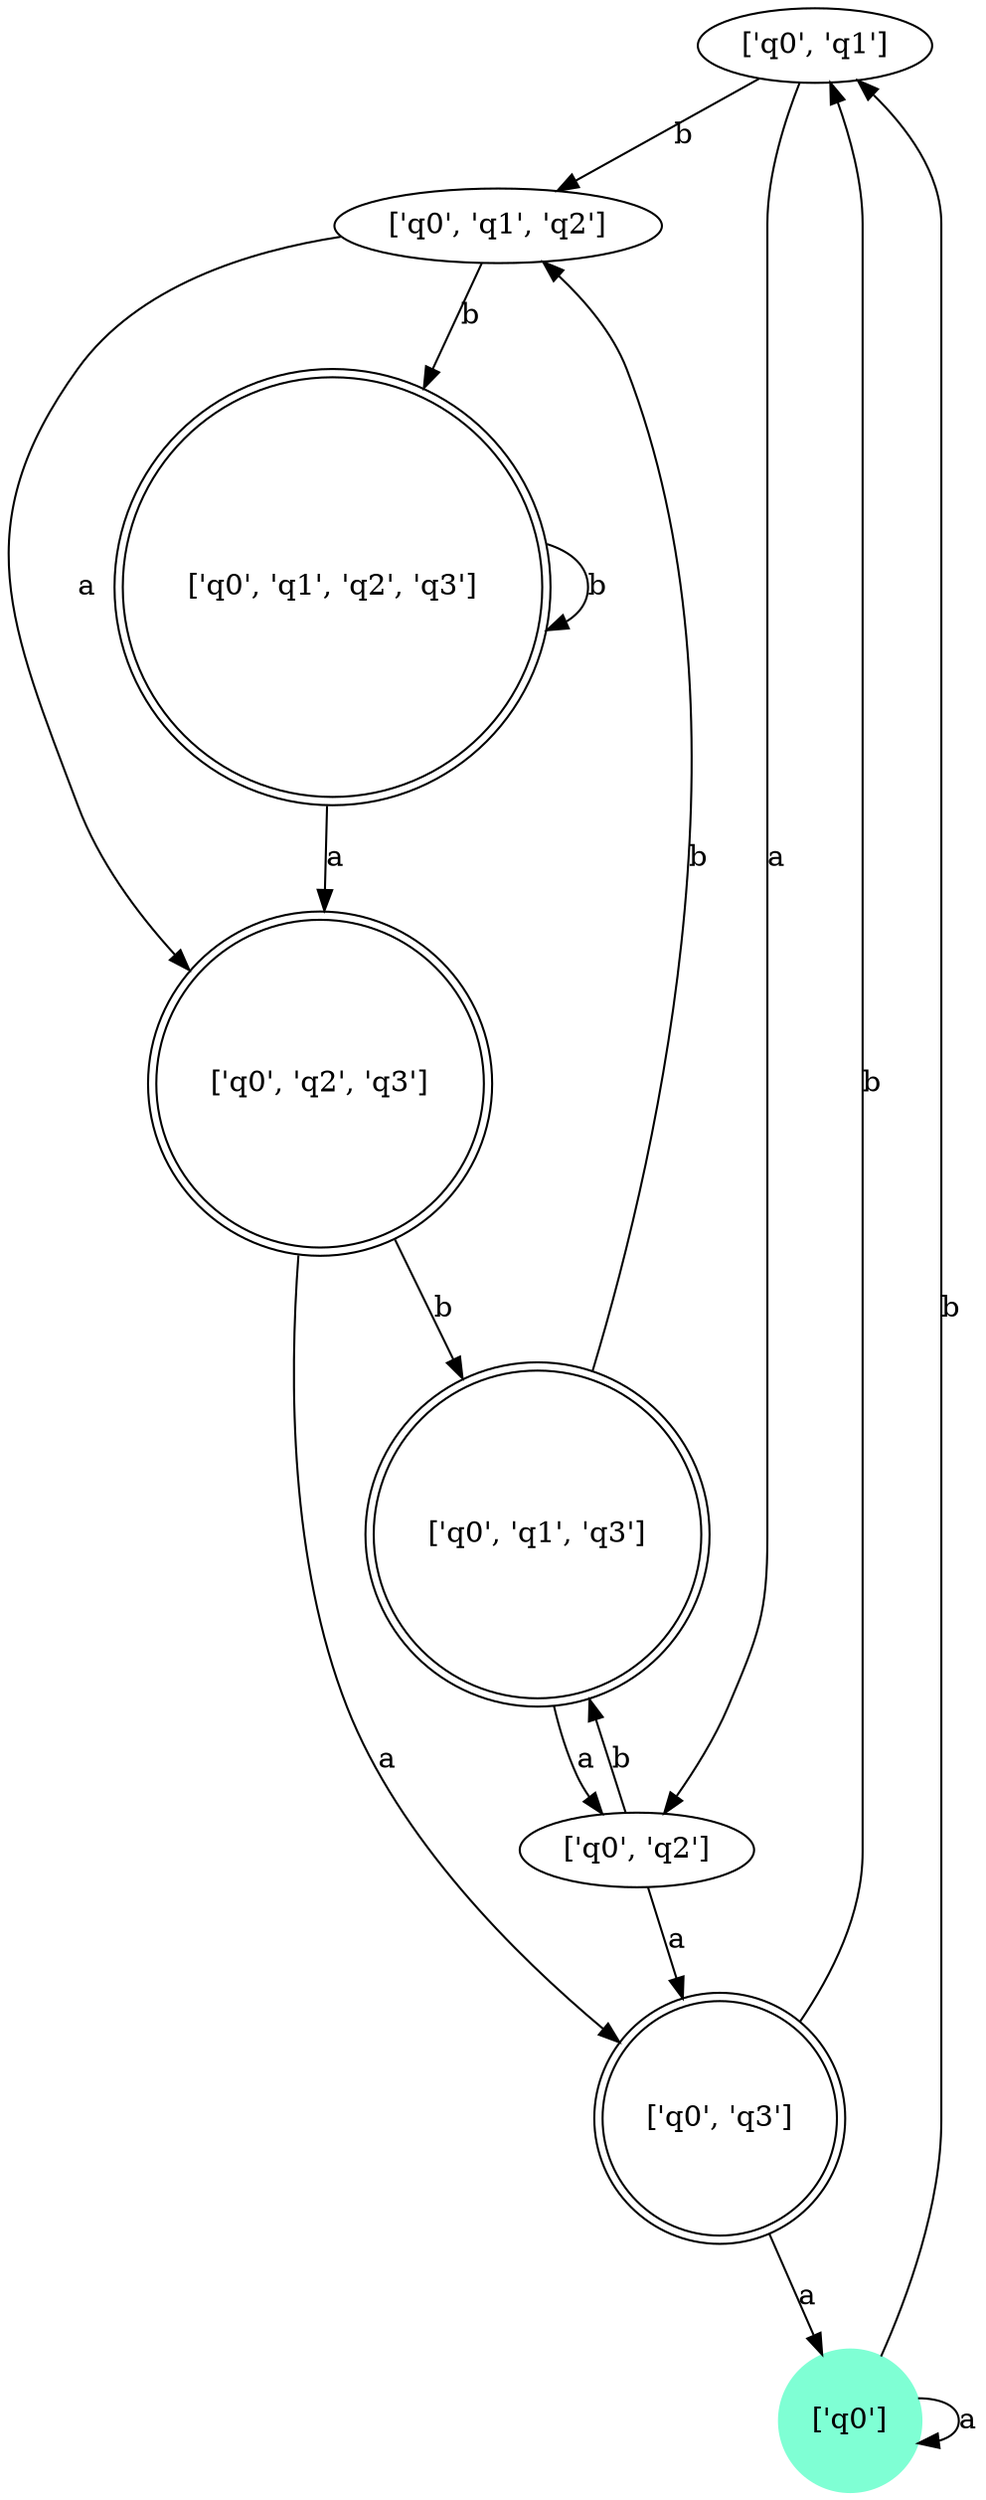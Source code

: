 // FSM
digraph {
	"['q0', 'q1']"
	"['q0', 'q1', 'q2']"
	"['q0', 'q2']"
	node [shape=doublecircle]
	"['q0', 'q3']"
	"['q0', 'q2', 'q3']"
	"['q0', 'q1', 'q3']"
	"['q0', 'q1', 'q2', 'q3']"
	node [color=aquamarine shape=circle style=filled]
	"['q0']"
	node [shape=circle]
	"['q0']" -> "['q0']" [label=a]
	"['q0']" -> "['q0', 'q1']" [label=b]
	"['q0', 'q1']" -> "['q0', 'q2']" [label=a]
	"['q0', 'q1']" -> "['q0', 'q1', 'q2']" [label=b]
	"['q0', 'q2']" -> "['q0', 'q3']" [label=a]
	"['q0', 'q2']" -> "['q0', 'q1', 'q3']" [label=b]
	"['q0', 'q1', 'q2']" -> "['q0', 'q2', 'q3']" [label=a]
	"['q0', 'q1', 'q2']" -> "['q0', 'q1', 'q2', 'q3']" [label=b]
	"['q0', 'q3']" -> "['q0']" [label=a]
	"['q0', 'q3']" -> "['q0', 'q1']" [label=b]
	"['q0', 'q1', 'q3']" -> "['q0', 'q2']" [label=a]
	"['q0', 'q1', 'q3']" -> "['q0', 'q1', 'q2']" [label=b]
	"['q0', 'q2', 'q3']" -> "['q0', 'q3']" [label=a]
	"['q0', 'q2', 'q3']" -> "['q0', 'q1', 'q3']" [label=b]
	"['q0', 'q1', 'q2', 'q3']" -> "['q0', 'q2', 'q3']" [label=a]
	"['q0', 'q1', 'q2', 'q3']" -> "['q0', 'q1', 'q2', 'q3']" [label=b]
}
